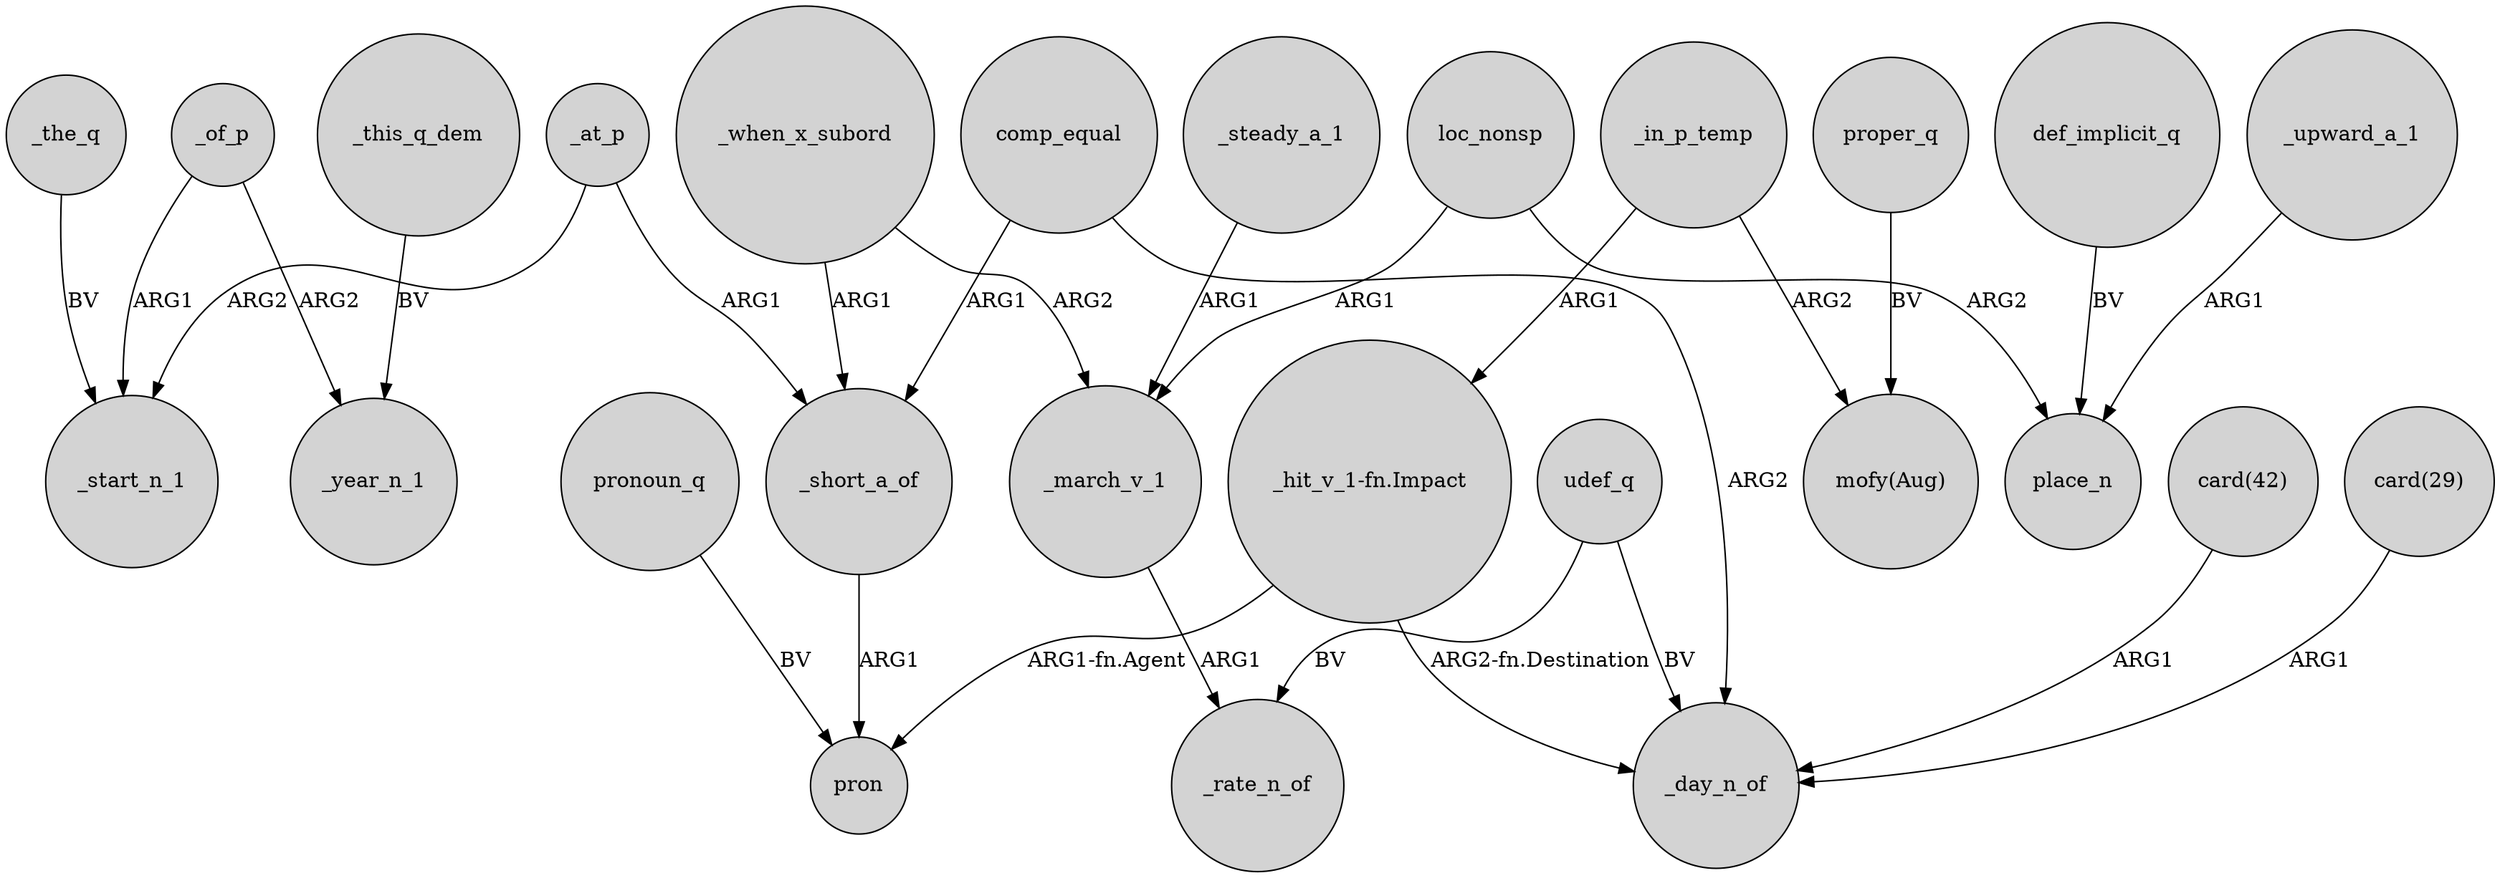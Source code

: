 digraph {
	node [shape=circle style=filled]
	loc_nonsp -> _march_v_1 [label=ARG1]
	_of_p -> _year_n_1 [label=ARG2]
	_at_p -> _short_a_of [label=ARG1]
	"_hit_v_1-fn.Impact" -> pron [label="ARG1-fn.Agent"]
	"_hit_v_1-fn.Impact" -> _day_n_of [label="ARG2-fn.Destination"]
	_when_x_subord -> _short_a_of [label=ARG1]
	udef_q -> _day_n_of [label=BV]
	udef_q -> _rate_n_of [label=BV]
	def_implicit_q -> place_n [label=BV]
	_steady_a_1 -> _march_v_1 [label=ARG1]
	comp_equal -> _day_n_of [label=ARG2]
	pronoun_q -> pron [label=BV]
	_of_p -> _start_n_1 [label=ARG1]
	_in_p_temp -> "mofy(Aug)" [label=ARG2]
	comp_equal -> _short_a_of [label=ARG1]
	proper_q -> "mofy(Aug)" [label=BV]
	_upward_a_1 -> place_n [label=ARG1]
	"card(42)" -> _day_n_of [label=ARG1]
	_short_a_of -> pron [label=ARG1]
	loc_nonsp -> place_n [label=ARG2]
	_at_p -> _start_n_1 [label=ARG2]
	"card(29)" -> _day_n_of [label=ARG1]
	_in_p_temp -> "_hit_v_1-fn.Impact" [label=ARG1]
	_march_v_1 -> _rate_n_of [label=ARG1]
	_the_q -> _start_n_1 [label=BV]
	_when_x_subord -> _march_v_1 [label=ARG2]
	_this_q_dem -> _year_n_1 [label=BV]
}
